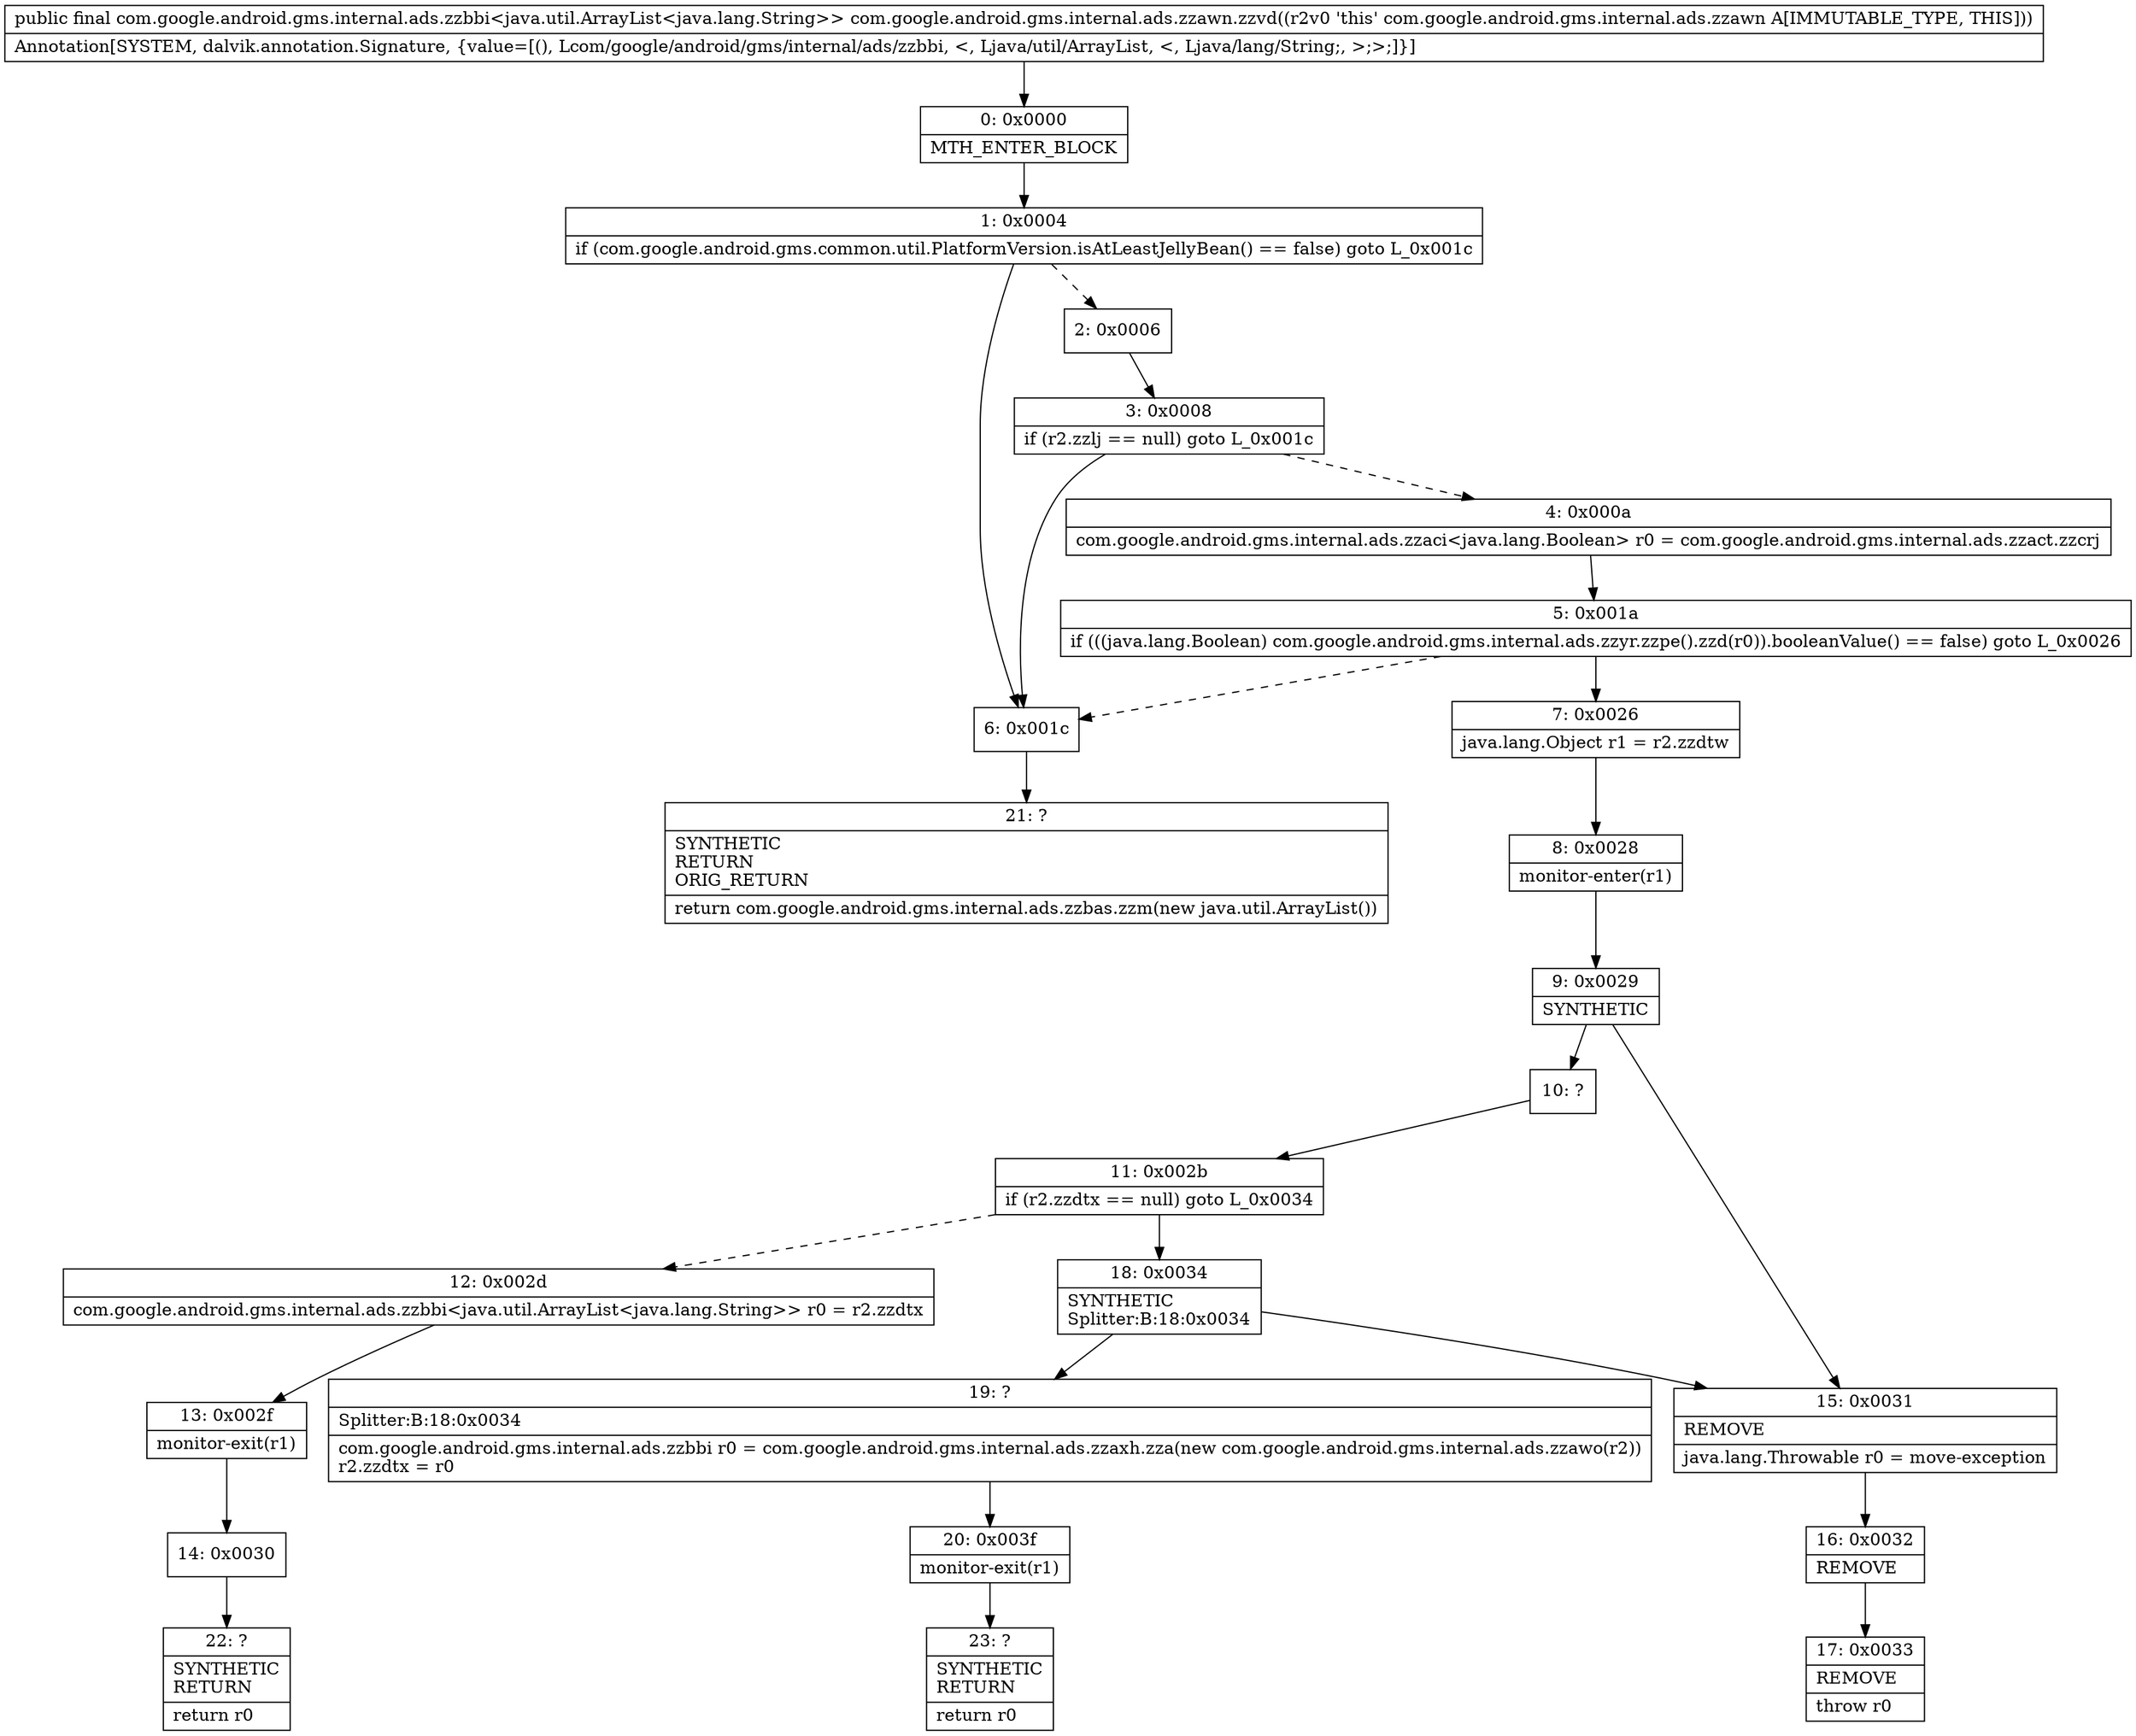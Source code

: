 digraph "CFG forcom.google.android.gms.internal.ads.zzawn.zzvd()Lcom\/google\/android\/gms\/internal\/ads\/zzbbi;" {
Node_0 [shape=record,label="{0\:\ 0x0000|MTH_ENTER_BLOCK\l}"];
Node_1 [shape=record,label="{1\:\ 0x0004|if (com.google.android.gms.common.util.PlatformVersion.isAtLeastJellyBean() == false) goto L_0x001c\l}"];
Node_2 [shape=record,label="{2\:\ 0x0006}"];
Node_3 [shape=record,label="{3\:\ 0x0008|if (r2.zzlj == null) goto L_0x001c\l}"];
Node_4 [shape=record,label="{4\:\ 0x000a|com.google.android.gms.internal.ads.zzaci\<java.lang.Boolean\> r0 = com.google.android.gms.internal.ads.zzact.zzcrj\l}"];
Node_5 [shape=record,label="{5\:\ 0x001a|if (((java.lang.Boolean) com.google.android.gms.internal.ads.zzyr.zzpe().zzd(r0)).booleanValue() == false) goto L_0x0026\l}"];
Node_6 [shape=record,label="{6\:\ 0x001c}"];
Node_7 [shape=record,label="{7\:\ 0x0026|java.lang.Object r1 = r2.zzdtw\l}"];
Node_8 [shape=record,label="{8\:\ 0x0028|monitor\-enter(r1)\l}"];
Node_9 [shape=record,label="{9\:\ 0x0029|SYNTHETIC\l}"];
Node_10 [shape=record,label="{10\:\ ?}"];
Node_11 [shape=record,label="{11\:\ 0x002b|if (r2.zzdtx == null) goto L_0x0034\l}"];
Node_12 [shape=record,label="{12\:\ 0x002d|com.google.android.gms.internal.ads.zzbbi\<java.util.ArrayList\<java.lang.String\>\> r0 = r2.zzdtx\l}"];
Node_13 [shape=record,label="{13\:\ 0x002f|monitor\-exit(r1)\l}"];
Node_14 [shape=record,label="{14\:\ 0x0030}"];
Node_15 [shape=record,label="{15\:\ 0x0031|REMOVE\l|java.lang.Throwable r0 = move\-exception\l}"];
Node_16 [shape=record,label="{16\:\ 0x0032|REMOVE\l}"];
Node_17 [shape=record,label="{17\:\ 0x0033|REMOVE\l|throw r0\l}"];
Node_18 [shape=record,label="{18\:\ 0x0034|SYNTHETIC\lSplitter:B:18:0x0034\l}"];
Node_19 [shape=record,label="{19\:\ ?|Splitter:B:18:0x0034\l|com.google.android.gms.internal.ads.zzbbi r0 = com.google.android.gms.internal.ads.zzaxh.zza(new com.google.android.gms.internal.ads.zzawo(r2))\lr2.zzdtx = r0\l}"];
Node_20 [shape=record,label="{20\:\ 0x003f|monitor\-exit(r1)\l}"];
Node_21 [shape=record,label="{21\:\ ?|SYNTHETIC\lRETURN\lORIG_RETURN\l|return com.google.android.gms.internal.ads.zzbas.zzm(new java.util.ArrayList())\l}"];
Node_22 [shape=record,label="{22\:\ ?|SYNTHETIC\lRETURN\l|return r0\l}"];
Node_23 [shape=record,label="{23\:\ ?|SYNTHETIC\lRETURN\l|return r0\l}"];
MethodNode[shape=record,label="{public final com.google.android.gms.internal.ads.zzbbi\<java.util.ArrayList\<java.lang.String\>\> com.google.android.gms.internal.ads.zzawn.zzvd((r2v0 'this' com.google.android.gms.internal.ads.zzawn A[IMMUTABLE_TYPE, THIS]))  | Annotation[SYSTEM, dalvik.annotation.Signature, \{value=[(), Lcom\/google\/android\/gms\/internal\/ads\/zzbbi, \<, Ljava\/util\/ArrayList, \<, Ljava\/lang\/String;, \>;\>;]\}]\l}"];
MethodNode -> Node_0;
Node_0 -> Node_1;
Node_1 -> Node_2[style=dashed];
Node_1 -> Node_6;
Node_2 -> Node_3;
Node_3 -> Node_4[style=dashed];
Node_3 -> Node_6;
Node_4 -> Node_5;
Node_5 -> Node_6[style=dashed];
Node_5 -> Node_7;
Node_6 -> Node_21;
Node_7 -> Node_8;
Node_8 -> Node_9;
Node_9 -> Node_10;
Node_9 -> Node_15;
Node_10 -> Node_11;
Node_11 -> Node_12[style=dashed];
Node_11 -> Node_18;
Node_12 -> Node_13;
Node_13 -> Node_14;
Node_14 -> Node_22;
Node_15 -> Node_16;
Node_16 -> Node_17;
Node_18 -> Node_19;
Node_18 -> Node_15;
Node_19 -> Node_20;
Node_20 -> Node_23;
}

